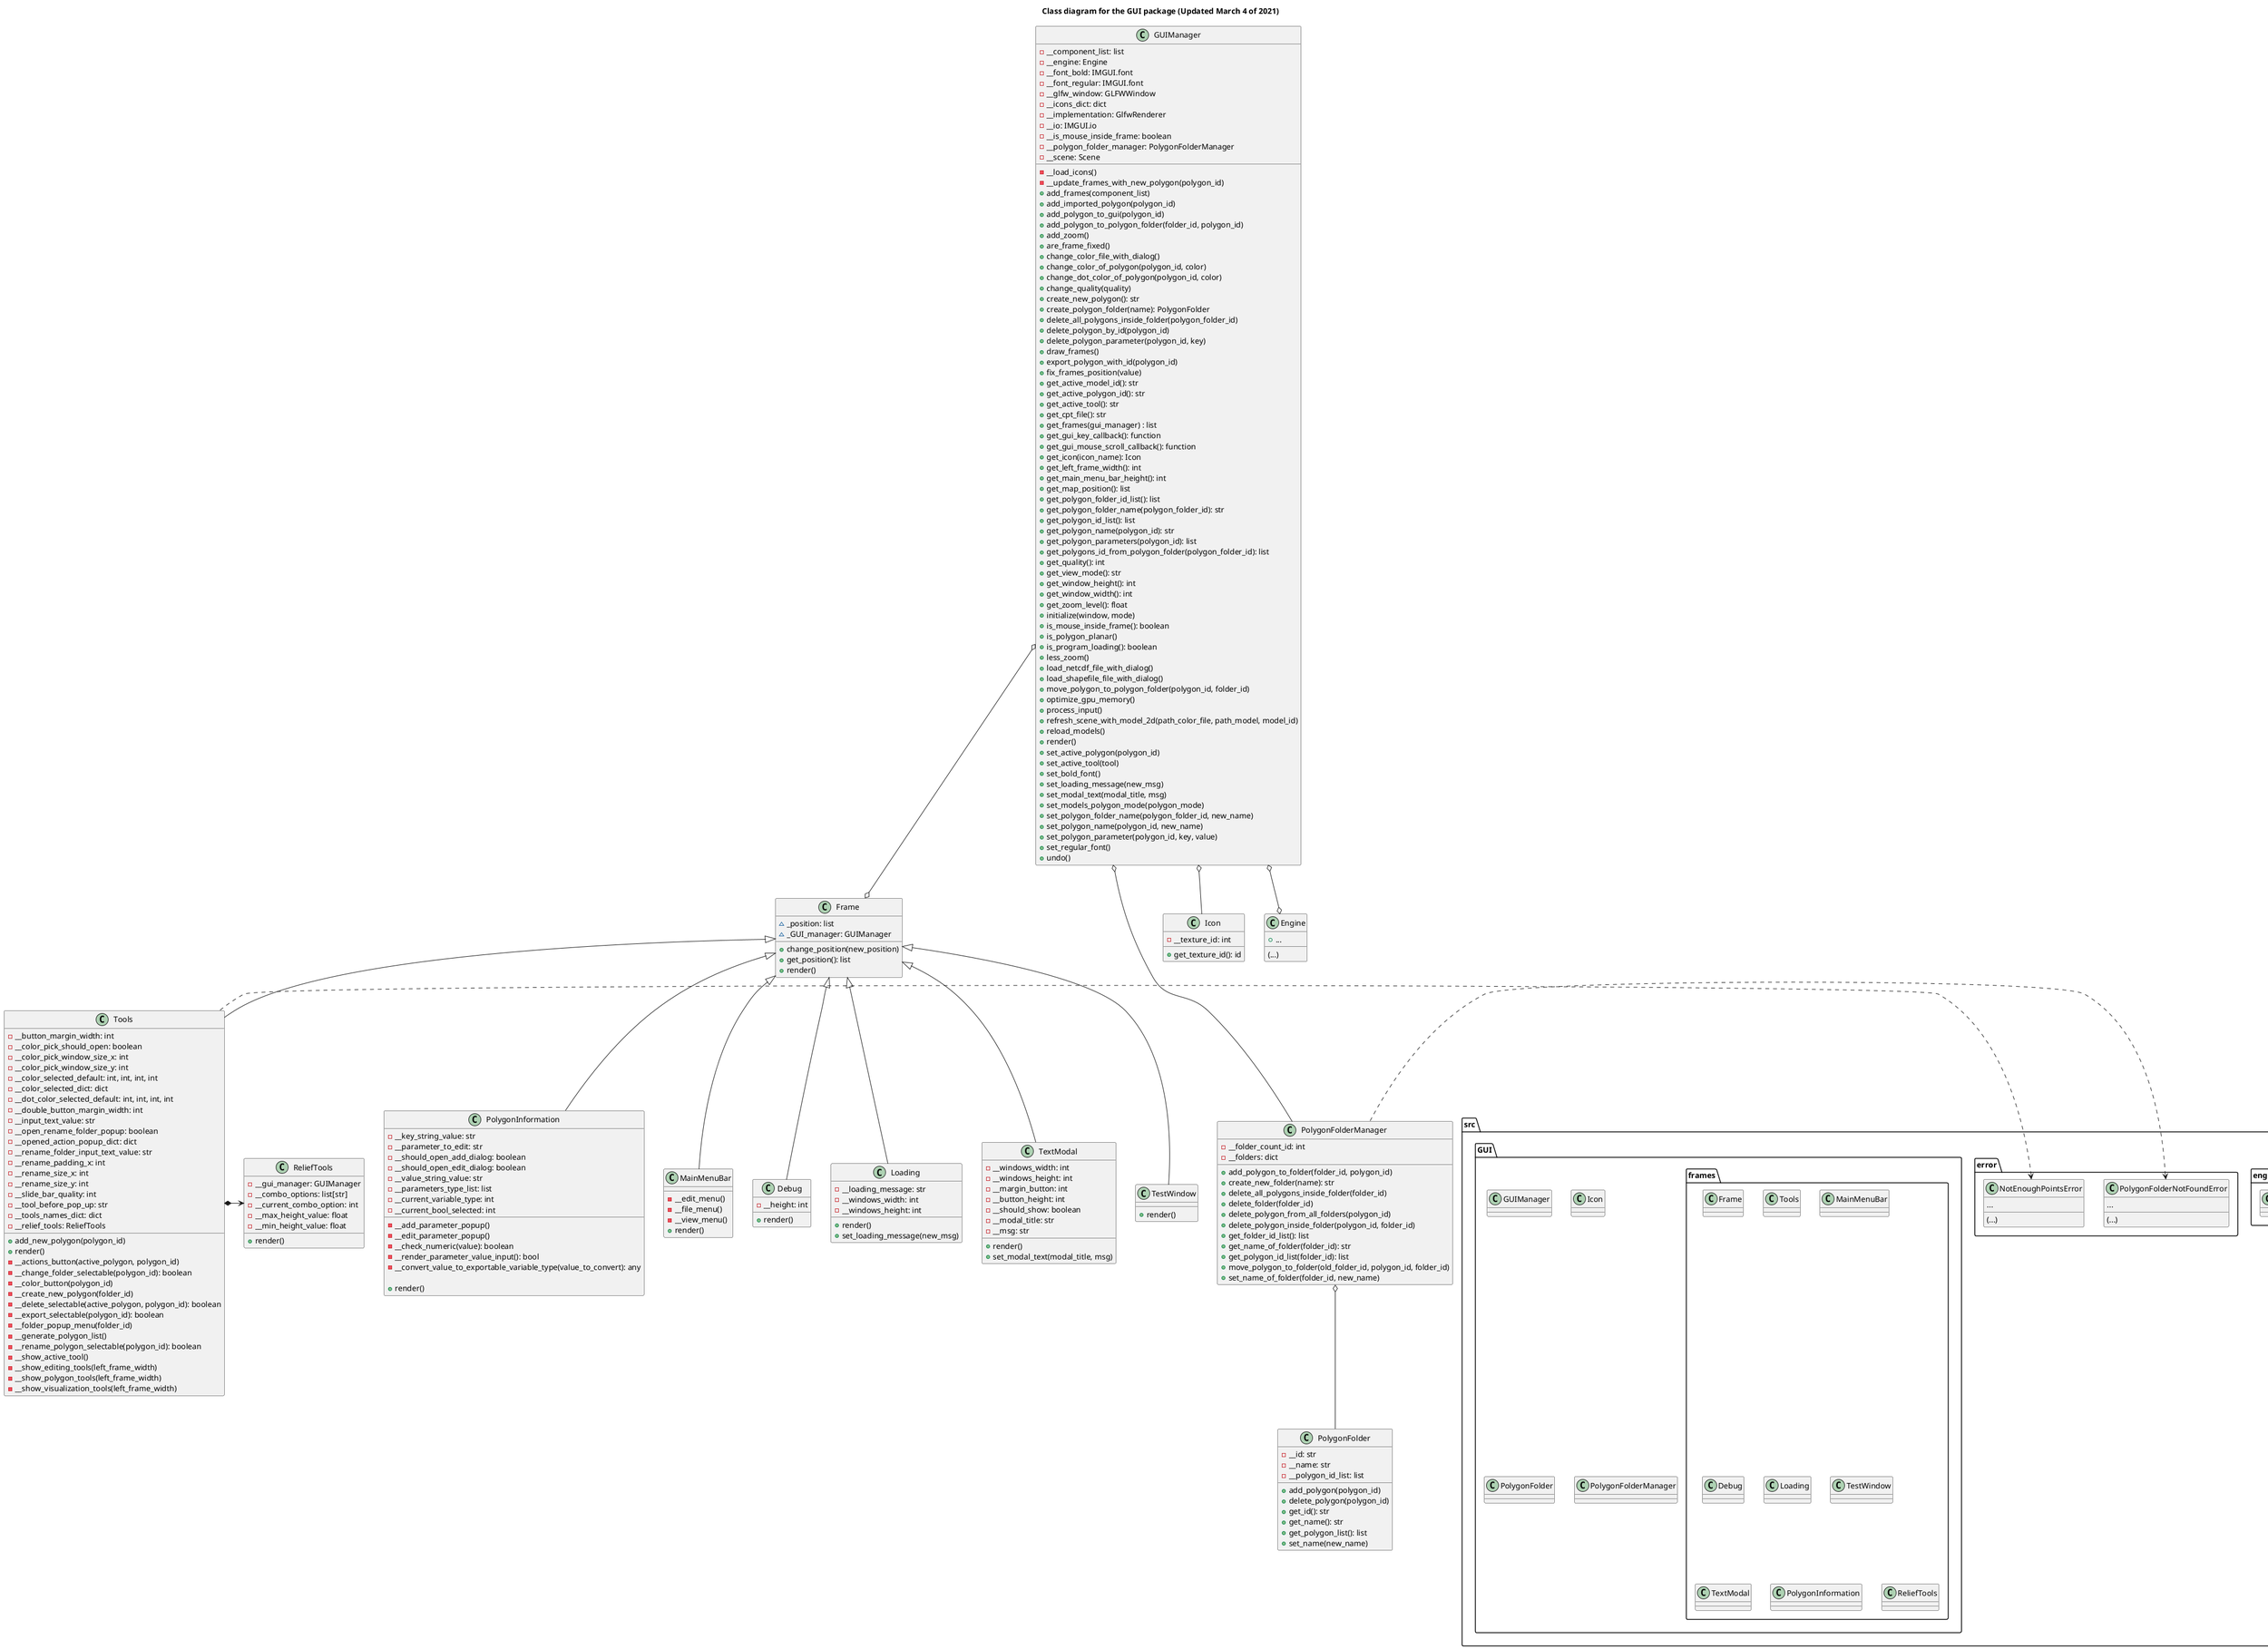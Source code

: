 @startuml
'https://plantuml.com/class-diagram

title Class diagram for the GUI package (Updated March 4 of 2021)

package src {

    package engine {
        class Engine
    }

    package error {
        class NotEnoughPointsError {
            ...
            (...)
        }

        class PolygonFolderNotFoundError {
            ...
            (...)
        }
    }

    package GUI{
        class GUIManager
        class Icon
        class PolygonFolder
        class PolygonFolderManager

        package frames {
            class Frame
            class Tools
            class MainMenuBar
            class Debug
            class Loading
            class TestWindow
            class TextModal
            class PolygonInformation
            class ReliefTools
        }
    }
}

class PolygonInformation {

    - __key_string_value: str
    - __parameter_to_edit: str
    - __should_open_add_dialog: boolean
    - __should_open_edit_dialog: boolean
    - __value_string_value: str
    - __parameters_type_list: list
    - __current_variable_type: int
    - __current_bool_selected: int

    - __add_parameter_popup()
    - __edit_parameter_popup()
    - __check_numeric(value): boolean
    - __render_parameter_value_input(): bool
    - __convert_value_to_exportable_variable_type(value_to_convert): any

    + render()
}

class ReliefTools {
    - __gui_manager: GUIManager
    - __combo_options: list[str]
    - __current_combo_option: int
    - __max_height_value: float
    - __min_height_value: float

    + render()
}

class PolygonFolder {
    - __id: str
    - __name: str
    - __polygon_id_list: list

    + add_polygon(polygon_id)
    + delete_polygon(polygon_id)
    + get_id(): str
    + get_name(): str
    + get_polygon_list(): list
    + set_name(new_name)
}

class GUIManager{
    - __component_list: list
    - __engine: Engine
    - __font_bold: IMGUI.font
    - __font_regular: IMGUI.font
    - __glfw_window: GLFWWindow
    - __icons_dict: dict
    - __implementation: GlfwRenderer
    - __io: IMGUI.io
    - __is_mouse_inside_frame: boolean
    - __polygon_folder_manager: PolygonFolderManager
    - __scene: Scene

    - __load_icons()
    - __update_frames_with_new_polygon(polygon_id)
    + add_frames(component_list)
    + add_imported_polygon(polygon_id)
    + add_polygon_to_gui(polygon_id)
    + add_polygon_to_polygon_folder(folder_id, polygon_id)
    + add_zoom()
    + are_frame_fixed()
    + change_color_file_with_dialog()
    + change_color_of_polygon(polygon_id, color)
    + change_dot_color_of_polygon(polygon_id, color)
    + change_quality(quality)
    + create_new_polygon(): str
    + create_polygon_folder(name): PolygonFolder
    + delete_all_polygons_inside_folder(polygon_folder_id)
    + delete_polygon_by_id(polygon_id)
    + delete_polygon_parameter(polygon_id, key)
    + draw_frames()
    + export_polygon_with_id(polygon_id)
    + fix_frames_position(value)
    + get_active_model_id(): str
    + get_active_polygon_id(): str
    + get_active_tool(): str
    + get_cpt_file(): str
    + get_frames(gui_manager) : list
    + get_gui_key_callback(): function
    + get_gui_mouse_scroll_callback(): function
    + get_icon(icon_name): Icon
    + get_left_frame_width(): int
    + get_main_menu_bar_height(): int
    + get_map_position(): list
    + get_polygon_folder_id_list(): list
    + get_polygon_folder_name(polygon_folder_id): str
    + get_polygon_id_list(): list
    + get_polygon_name(polygon_id): str
    + get_polygon_parameters(polygon_id): list
    + get_polygons_id_from_polygon_folder(polygon_folder_id): list
    + get_quality(): int
    + get_view_mode(): str
    + get_window_height(): int
    + get_window_width(): int
    + get_zoom_level(): float
    + initialize(window, mode)
    + is_mouse_inside_frame(): boolean
    + is_polygon_planar()
    + is_program_loading(): boolean
    + less_zoom()
    + load_netcdf_file_with_dialog()
    + load_shapefile_file_with_dialog()
    + move_polygon_to_polygon_folder(polygon_id, folder_id)
    + optimize_gpu_memory()
    + process_input()
    + refresh_scene_with_model_2d(path_color_file, path_model, model_id)
    + reload_models()
    + render()
    + set_active_polygon(polygon_id)
    + set_active_tool(tool)
    + set_bold_font()
    + set_loading_message(new_msg)
    + set_modal_text(modal_title, msg)
    + set_models_polygon_mode(polygon_mode)
    + set_polygon_folder_name(polygon_folder_id, new_name)
    + set_polygon_name(polygon_id, new_name)
    + set_polygon_parameter(polygon_id, key, value)
    + set_regular_font()
    + undo()
}

class Icon{

    - __texture_id: int

    + get_texture_id(): id
}


class Frame {
    ~ _position: list
    ~ _GUI_manager: GUIManager

    + change_position(new_position)
    + get_position(): list
    + render()
}

class MainMenuBar {
    - __edit_menu()
    - __file_menu()
    - __view_menu()
    + render()
}

class Tools {
    - __button_margin_width: int
    - __color_pick_should_open: boolean
    - __color_pick_window_size_x: int
    - __color_pick_window_size_y: int
    - __color_selected_default: int, int, int, int
    - __color_selected_dict: dict
    - __dot_color_selected_default: int, int, int, int
    - __double_button_margin_width: int
    - __input_text_value: str
    - __open_rename_folder_popup: boolean
    - __opened_action_popup_dict: dict
    - __rename_folder_input_text_value: str
    - __rename_padding_x: int
    - __rename_size_x: int
    - __rename_size_y: int
    - __slide_bar_quality: int
    - __tool_before_pop_up: str
    - __tools_names_dict: dict
    - __relief_tools: ReliefTools

    + add_new_polygon(polygon_id)
    + render()
    - __actions_button(active_polygon, polygon_id)
    - __change_folder_selectable(polygon_id): boolean
    - __color_button(polygon_id)
    - __create_new_polygon(folder_id)
    - __delete_selectable(active_polygon, polygon_id): boolean
    - __export_selectable(polygon_id): boolean
    - __folder_popup_menu(folder_id)
    - __generate_polygon_list()
    - __rename_polygon_selectable(polygon_id): boolean
    - __show_active_tool()
    - __show_editing_tools(left_frame_width)
    - __show_polygon_tools(left_frame_width)
    - __show_visualization_tools(left_frame_width)
}

class Debug {
    - __height: int
    + render()
}

class Loading {
    - __loading_message: str
    - __windows_width: int
    - __windows_height: int
    + render()
    + set_loading_message(new_msg)
}

class TextModal {
    - __windows_width: int
    - __windows_height: int
    - __margin_button: int
    - __button_height: int
    - __should_show: boolean
    - __modal_title: str
    - __msg: str

    + render()
    + set_modal_text(modal_title, msg)
}

class TestWindow {
    + render()
}

class Engine {
    + ...
    (...)
}

class PolygonFolderManager {

    - __folder_count_id: int
    - __folders: dict

    + add_polygon_to_folder(folder_id, polygon_id)
    + create_new_folder(name): str
    + delete_all_polygons_inside_folder(folder_id)
    + delete_folder(folder_id)
    + delete_polygon_from_all_folders(polygon_id)
    + delete_polygon_inside_folder(polygon_id, folder_id)
    + get_folder_id_list(): list
    + get_name_of_folder(folder_id): str
    + get_polygon_id_list(folder_id): list
    + move_polygon_to_folder(old_folder_id, polygon_id, folder_id)
    + set_name_of_folder(folder_id, new_name)
}

Debug -u-|> Frame
Loading -u-|> Frame
MainMenuBar -u-|> Frame
TestWindow -u-|> Frame
TextModal -u-|> Frame
Tools -u-|> Frame
PolygonInformation -u-|> Frame

PolygonFolderManager o-- PolygonFolder

GUIManager o-- PolygonFolderManager
GUIManager o-- Icon
GUIManager o--o Frame
GUIManager o--o Engine

Tools *-> ReliefTools

PolygonFolderManager .> PolygonFolderNotFoundError
Tools .> NotEnoughPointsError

@enduml